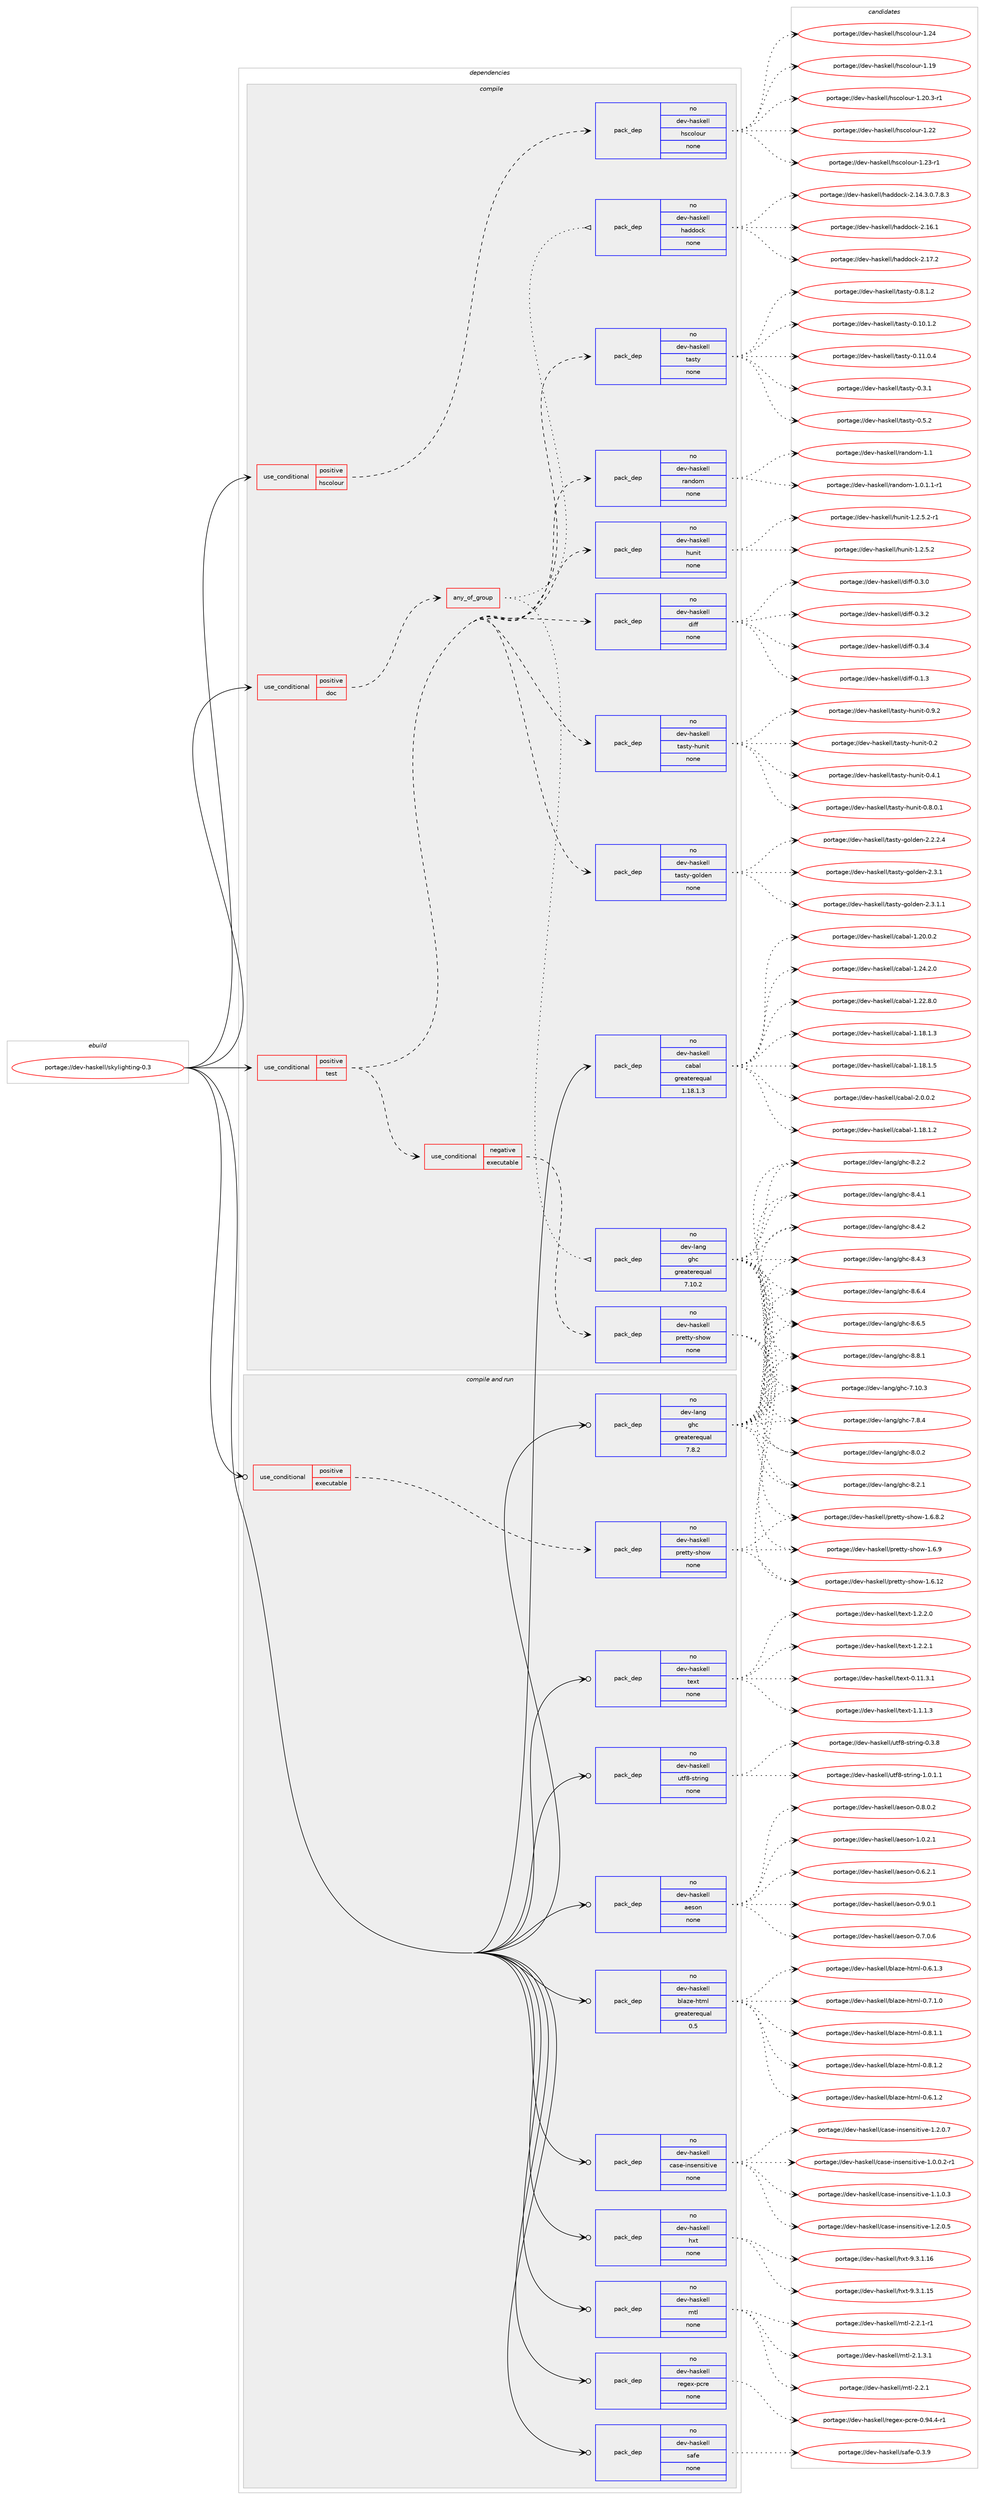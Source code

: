 digraph prolog {

# *************
# Graph options
# *************

newrank=true;
concentrate=true;
compound=true;
graph [rankdir=LR,fontname=Helvetica,fontsize=10,ranksep=1.5];#, ranksep=2.5, nodesep=0.2];
edge  [arrowhead=vee];
node  [fontname=Helvetica,fontsize=10];

# **********
# The ebuild
# **********

subgraph cluster_leftcol {
color=gray;
rank=same;
label=<<i>ebuild</i>>;
id [label="portage://dev-haskell/skylighting-0.3", color=red, width=4, href="../dev-haskell/skylighting-0.3.svg"];
}

# ****************
# The dependencies
# ****************

subgraph cluster_midcol {
color=gray;
label=<<i>dependencies</i>>;
subgraph cluster_compile {
fillcolor="#eeeeee";
style=filled;
label=<<i>compile</i>>;
subgraph cond16999 {
dependency79174 [label=<<TABLE BORDER="0" CELLBORDER="1" CELLSPACING="0" CELLPADDING="4"><TR><TD ROWSPAN="3" CELLPADDING="10">use_conditional</TD></TR><TR><TD>positive</TD></TR><TR><TD>doc</TD></TR></TABLE>>, shape=none, color=red];
subgraph any2315 {
dependency79175 [label=<<TABLE BORDER="0" CELLBORDER="1" CELLSPACING="0" CELLPADDING="4"><TR><TD CELLPADDING="10">any_of_group</TD></TR></TABLE>>, shape=none, color=red];subgraph pack59803 {
dependency79176 [label=<<TABLE BORDER="0" CELLBORDER="1" CELLSPACING="0" CELLPADDING="4" WIDTH="220"><TR><TD ROWSPAN="6" CELLPADDING="30">pack_dep</TD></TR><TR><TD WIDTH="110">no</TD></TR><TR><TD>dev-haskell</TD></TR><TR><TD>haddock</TD></TR><TR><TD>none</TD></TR><TR><TD></TD></TR></TABLE>>, shape=none, color=blue];
}
dependency79175:e -> dependency79176:w [weight=20,style="dotted",arrowhead="oinv"];
subgraph pack59804 {
dependency79177 [label=<<TABLE BORDER="0" CELLBORDER="1" CELLSPACING="0" CELLPADDING="4" WIDTH="220"><TR><TD ROWSPAN="6" CELLPADDING="30">pack_dep</TD></TR><TR><TD WIDTH="110">no</TD></TR><TR><TD>dev-lang</TD></TR><TR><TD>ghc</TD></TR><TR><TD>greaterequal</TD></TR><TR><TD>7.10.2</TD></TR></TABLE>>, shape=none, color=blue];
}
dependency79175:e -> dependency79177:w [weight=20,style="dotted",arrowhead="oinv"];
}
dependency79174:e -> dependency79175:w [weight=20,style="dashed",arrowhead="vee"];
}
id:e -> dependency79174:w [weight=20,style="solid",arrowhead="vee"];
subgraph cond17000 {
dependency79178 [label=<<TABLE BORDER="0" CELLBORDER="1" CELLSPACING="0" CELLPADDING="4"><TR><TD ROWSPAN="3" CELLPADDING="10">use_conditional</TD></TR><TR><TD>positive</TD></TR><TR><TD>hscolour</TD></TR></TABLE>>, shape=none, color=red];
subgraph pack59805 {
dependency79179 [label=<<TABLE BORDER="0" CELLBORDER="1" CELLSPACING="0" CELLPADDING="4" WIDTH="220"><TR><TD ROWSPAN="6" CELLPADDING="30">pack_dep</TD></TR><TR><TD WIDTH="110">no</TD></TR><TR><TD>dev-haskell</TD></TR><TR><TD>hscolour</TD></TR><TR><TD>none</TD></TR><TR><TD></TD></TR></TABLE>>, shape=none, color=blue];
}
dependency79178:e -> dependency79179:w [weight=20,style="dashed",arrowhead="vee"];
}
id:e -> dependency79178:w [weight=20,style="solid",arrowhead="vee"];
subgraph cond17001 {
dependency79180 [label=<<TABLE BORDER="0" CELLBORDER="1" CELLSPACING="0" CELLPADDING="4"><TR><TD ROWSPAN="3" CELLPADDING="10">use_conditional</TD></TR><TR><TD>positive</TD></TR><TR><TD>test</TD></TR></TABLE>>, shape=none, color=red];
subgraph pack59806 {
dependency79181 [label=<<TABLE BORDER="0" CELLBORDER="1" CELLSPACING="0" CELLPADDING="4" WIDTH="220"><TR><TD ROWSPAN="6" CELLPADDING="30">pack_dep</TD></TR><TR><TD WIDTH="110">no</TD></TR><TR><TD>dev-haskell</TD></TR><TR><TD>diff</TD></TR><TR><TD>none</TD></TR><TR><TD></TD></TR></TABLE>>, shape=none, color=blue];
}
dependency79180:e -> dependency79181:w [weight=20,style="dashed",arrowhead="vee"];
subgraph pack59807 {
dependency79182 [label=<<TABLE BORDER="0" CELLBORDER="1" CELLSPACING="0" CELLPADDING="4" WIDTH="220"><TR><TD ROWSPAN="6" CELLPADDING="30">pack_dep</TD></TR><TR><TD WIDTH="110">no</TD></TR><TR><TD>dev-haskell</TD></TR><TR><TD>hunit</TD></TR><TR><TD>none</TD></TR><TR><TD></TD></TR></TABLE>>, shape=none, color=blue];
}
dependency79180:e -> dependency79182:w [weight=20,style="dashed",arrowhead="vee"];
subgraph pack59808 {
dependency79183 [label=<<TABLE BORDER="0" CELLBORDER="1" CELLSPACING="0" CELLPADDING="4" WIDTH="220"><TR><TD ROWSPAN="6" CELLPADDING="30">pack_dep</TD></TR><TR><TD WIDTH="110">no</TD></TR><TR><TD>dev-haskell</TD></TR><TR><TD>random</TD></TR><TR><TD>none</TD></TR><TR><TD></TD></TR></TABLE>>, shape=none, color=blue];
}
dependency79180:e -> dependency79183:w [weight=20,style="dashed",arrowhead="vee"];
subgraph pack59809 {
dependency79184 [label=<<TABLE BORDER="0" CELLBORDER="1" CELLSPACING="0" CELLPADDING="4" WIDTH="220"><TR><TD ROWSPAN="6" CELLPADDING="30">pack_dep</TD></TR><TR><TD WIDTH="110">no</TD></TR><TR><TD>dev-haskell</TD></TR><TR><TD>tasty</TD></TR><TR><TD>none</TD></TR><TR><TD></TD></TR></TABLE>>, shape=none, color=blue];
}
dependency79180:e -> dependency79184:w [weight=20,style="dashed",arrowhead="vee"];
subgraph pack59810 {
dependency79185 [label=<<TABLE BORDER="0" CELLBORDER="1" CELLSPACING="0" CELLPADDING="4" WIDTH="220"><TR><TD ROWSPAN="6" CELLPADDING="30">pack_dep</TD></TR><TR><TD WIDTH="110">no</TD></TR><TR><TD>dev-haskell</TD></TR><TR><TD>tasty-golden</TD></TR><TR><TD>none</TD></TR><TR><TD></TD></TR></TABLE>>, shape=none, color=blue];
}
dependency79180:e -> dependency79185:w [weight=20,style="dashed",arrowhead="vee"];
subgraph pack59811 {
dependency79186 [label=<<TABLE BORDER="0" CELLBORDER="1" CELLSPACING="0" CELLPADDING="4" WIDTH="220"><TR><TD ROWSPAN="6" CELLPADDING="30">pack_dep</TD></TR><TR><TD WIDTH="110">no</TD></TR><TR><TD>dev-haskell</TD></TR><TR><TD>tasty-hunit</TD></TR><TR><TD>none</TD></TR><TR><TD></TD></TR></TABLE>>, shape=none, color=blue];
}
dependency79180:e -> dependency79186:w [weight=20,style="dashed",arrowhead="vee"];
subgraph cond17002 {
dependency79187 [label=<<TABLE BORDER="0" CELLBORDER="1" CELLSPACING="0" CELLPADDING="4"><TR><TD ROWSPAN="3" CELLPADDING="10">use_conditional</TD></TR><TR><TD>negative</TD></TR><TR><TD>executable</TD></TR></TABLE>>, shape=none, color=red];
subgraph pack59812 {
dependency79188 [label=<<TABLE BORDER="0" CELLBORDER="1" CELLSPACING="0" CELLPADDING="4" WIDTH="220"><TR><TD ROWSPAN="6" CELLPADDING="30">pack_dep</TD></TR><TR><TD WIDTH="110">no</TD></TR><TR><TD>dev-haskell</TD></TR><TR><TD>pretty-show</TD></TR><TR><TD>none</TD></TR><TR><TD></TD></TR></TABLE>>, shape=none, color=blue];
}
dependency79187:e -> dependency79188:w [weight=20,style="dashed",arrowhead="vee"];
}
dependency79180:e -> dependency79187:w [weight=20,style="dashed",arrowhead="vee"];
}
id:e -> dependency79180:w [weight=20,style="solid",arrowhead="vee"];
subgraph pack59813 {
dependency79189 [label=<<TABLE BORDER="0" CELLBORDER="1" CELLSPACING="0" CELLPADDING="4" WIDTH="220"><TR><TD ROWSPAN="6" CELLPADDING="30">pack_dep</TD></TR><TR><TD WIDTH="110">no</TD></TR><TR><TD>dev-haskell</TD></TR><TR><TD>cabal</TD></TR><TR><TD>greaterequal</TD></TR><TR><TD>1.18.1.3</TD></TR></TABLE>>, shape=none, color=blue];
}
id:e -> dependency79189:w [weight=20,style="solid",arrowhead="vee"];
}
subgraph cluster_compileandrun {
fillcolor="#eeeeee";
style=filled;
label=<<i>compile and run</i>>;
subgraph cond17003 {
dependency79190 [label=<<TABLE BORDER="0" CELLBORDER="1" CELLSPACING="0" CELLPADDING="4"><TR><TD ROWSPAN="3" CELLPADDING="10">use_conditional</TD></TR><TR><TD>positive</TD></TR><TR><TD>executable</TD></TR></TABLE>>, shape=none, color=red];
subgraph pack59814 {
dependency79191 [label=<<TABLE BORDER="0" CELLBORDER="1" CELLSPACING="0" CELLPADDING="4" WIDTH="220"><TR><TD ROWSPAN="6" CELLPADDING="30">pack_dep</TD></TR><TR><TD WIDTH="110">no</TD></TR><TR><TD>dev-haskell</TD></TR><TR><TD>pretty-show</TD></TR><TR><TD>none</TD></TR><TR><TD></TD></TR></TABLE>>, shape=none, color=blue];
}
dependency79190:e -> dependency79191:w [weight=20,style="dashed",arrowhead="vee"];
}
id:e -> dependency79190:w [weight=20,style="solid",arrowhead="odotvee"];
subgraph pack59815 {
dependency79192 [label=<<TABLE BORDER="0" CELLBORDER="1" CELLSPACING="0" CELLPADDING="4" WIDTH="220"><TR><TD ROWSPAN="6" CELLPADDING="30">pack_dep</TD></TR><TR><TD WIDTH="110">no</TD></TR><TR><TD>dev-haskell</TD></TR><TR><TD>aeson</TD></TR><TR><TD>none</TD></TR><TR><TD></TD></TR></TABLE>>, shape=none, color=blue];
}
id:e -> dependency79192:w [weight=20,style="solid",arrowhead="odotvee"];
subgraph pack59816 {
dependency79193 [label=<<TABLE BORDER="0" CELLBORDER="1" CELLSPACING="0" CELLPADDING="4" WIDTH="220"><TR><TD ROWSPAN="6" CELLPADDING="30">pack_dep</TD></TR><TR><TD WIDTH="110">no</TD></TR><TR><TD>dev-haskell</TD></TR><TR><TD>blaze-html</TD></TR><TR><TD>greaterequal</TD></TR><TR><TD>0.5</TD></TR></TABLE>>, shape=none, color=blue];
}
id:e -> dependency79193:w [weight=20,style="solid",arrowhead="odotvee"];
subgraph pack59817 {
dependency79194 [label=<<TABLE BORDER="0" CELLBORDER="1" CELLSPACING="0" CELLPADDING="4" WIDTH="220"><TR><TD ROWSPAN="6" CELLPADDING="30">pack_dep</TD></TR><TR><TD WIDTH="110">no</TD></TR><TR><TD>dev-haskell</TD></TR><TR><TD>case-insensitive</TD></TR><TR><TD>none</TD></TR><TR><TD></TD></TR></TABLE>>, shape=none, color=blue];
}
id:e -> dependency79194:w [weight=20,style="solid",arrowhead="odotvee"];
subgraph pack59818 {
dependency79195 [label=<<TABLE BORDER="0" CELLBORDER="1" CELLSPACING="0" CELLPADDING="4" WIDTH="220"><TR><TD ROWSPAN="6" CELLPADDING="30">pack_dep</TD></TR><TR><TD WIDTH="110">no</TD></TR><TR><TD>dev-haskell</TD></TR><TR><TD>hxt</TD></TR><TR><TD>none</TD></TR><TR><TD></TD></TR></TABLE>>, shape=none, color=blue];
}
id:e -> dependency79195:w [weight=20,style="solid",arrowhead="odotvee"];
subgraph pack59819 {
dependency79196 [label=<<TABLE BORDER="0" CELLBORDER="1" CELLSPACING="0" CELLPADDING="4" WIDTH="220"><TR><TD ROWSPAN="6" CELLPADDING="30">pack_dep</TD></TR><TR><TD WIDTH="110">no</TD></TR><TR><TD>dev-haskell</TD></TR><TR><TD>mtl</TD></TR><TR><TD>none</TD></TR><TR><TD></TD></TR></TABLE>>, shape=none, color=blue];
}
id:e -> dependency79196:w [weight=20,style="solid",arrowhead="odotvee"];
subgraph pack59820 {
dependency79197 [label=<<TABLE BORDER="0" CELLBORDER="1" CELLSPACING="0" CELLPADDING="4" WIDTH="220"><TR><TD ROWSPAN="6" CELLPADDING="30">pack_dep</TD></TR><TR><TD WIDTH="110">no</TD></TR><TR><TD>dev-haskell</TD></TR><TR><TD>regex-pcre</TD></TR><TR><TD>none</TD></TR><TR><TD></TD></TR></TABLE>>, shape=none, color=blue];
}
id:e -> dependency79197:w [weight=20,style="solid",arrowhead="odotvee"];
subgraph pack59821 {
dependency79198 [label=<<TABLE BORDER="0" CELLBORDER="1" CELLSPACING="0" CELLPADDING="4" WIDTH="220"><TR><TD ROWSPAN="6" CELLPADDING="30">pack_dep</TD></TR><TR><TD WIDTH="110">no</TD></TR><TR><TD>dev-haskell</TD></TR><TR><TD>safe</TD></TR><TR><TD>none</TD></TR><TR><TD></TD></TR></TABLE>>, shape=none, color=blue];
}
id:e -> dependency79198:w [weight=20,style="solid",arrowhead="odotvee"];
subgraph pack59822 {
dependency79199 [label=<<TABLE BORDER="0" CELLBORDER="1" CELLSPACING="0" CELLPADDING="4" WIDTH="220"><TR><TD ROWSPAN="6" CELLPADDING="30">pack_dep</TD></TR><TR><TD WIDTH="110">no</TD></TR><TR><TD>dev-haskell</TD></TR><TR><TD>text</TD></TR><TR><TD>none</TD></TR><TR><TD></TD></TR></TABLE>>, shape=none, color=blue];
}
id:e -> dependency79199:w [weight=20,style="solid",arrowhead="odotvee"];
subgraph pack59823 {
dependency79200 [label=<<TABLE BORDER="0" CELLBORDER="1" CELLSPACING="0" CELLPADDING="4" WIDTH="220"><TR><TD ROWSPAN="6" CELLPADDING="30">pack_dep</TD></TR><TR><TD WIDTH="110">no</TD></TR><TR><TD>dev-haskell</TD></TR><TR><TD>utf8-string</TD></TR><TR><TD>none</TD></TR><TR><TD></TD></TR></TABLE>>, shape=none, color=blue];
}
id:e -> dependency79200:w [weight=20,style="solid",arrowhead="odotvee"];
subgraph pack59824 {
dependency79201 [label=<<TABLE BORDER="0" CELLBORDER="1" CELLSPACING="0" CELLPADDING="4" WIDTH="220"><TR><TD ROWSPAN="6" CELLPADDING="30">pack_dep</TD></TR><TR><TD WIDTH="110">no</TD></TR><TR><TD>dev-lang</TD></TR><TR><TD>ghc</TD></TR><TR><TD>greaterequal</TD></TR><TR><TD>7.8.2</TD></TR></TABLE>>, shape=none, color=blue];
}
id:e -> dependency79201:w [weight=20,style="solid",arrowhead="odotvee"];
}
subgraph cluster_run {
fillcolor="#eeeeee";
style=filled;
label=<<i>run</i>>;
}
}

# **************
# The candidates
# **************

subgraph cluster_choices {
rank=same;
color=gray;
label=<<i>candidates</i>>;

subgraph choice59803 {
color=black;
nodesep=1;
choiceportage1001011184510497115107101108108471049710010011199107455046495246514648465546564651 [label="portage://dev-haskell/haddock-2.14.3.0.7.8.3", color=red, width=4,href="../dev-haskell/haddock-2.14.3.0.7.8.3.svg"];
choiceportage100101118451049711510710110810847104971001001119910745504649544649 [label="portage://dev-haskell/haddock-2.16.1", color=red, width=4,href="../dev-haskell/haddock-2.16.1.svg"];
choiceportage100101118451049711510710110810847104971001001119910745504649554650 [label="portage://dev-haskell/haddock-2.17.2", color=red, width=4,href="../dev-haskell/haddock-2.17.2.svg"];
dependency79176:e -> choiceportage1001011184510497115107101108108471049710010011199107455046495246514648465546564651:w [style=dotted,weight="100"];
dependency79176:e -> choiceportage100101118451049711510710110810847104971001001119910745504649544649:w [style=dotted,weight="100"];
dependency79176:e -> choiceportage100101118451049711510710110810847104971001001119910745504649554650:w [style=dotted,weight="100"];
}
subgraph choice59804 {
color=black;
nodesep=1;
choiceportage1001011184510897110103471031049945554649484651 [label="portage://dev-lang/ghc-7.10.3", color=red, width=4,href="../dev-lang/ghc-7.10.3.svg"];
choiceportage10010111845108971101034710310499455546564652 [label="portage://dev-lang/ghc-7.8.4", color=red, width=4,href="../dev-lang/ghc-7.8.4.svg"];
choiceportage10010111845108971101034710310499455646484650 [label="portage://dev-lang/ghc-8.0.2", color=red, width=4,href="../dev-lang/ghc-8.0.2.svg"];
choiceportage10010111845108971101034710310499455646504649 [label="portage://dev-lang/ghc-8.2.1", color=red, width=4,href="../dev-lang/ghc-8.2.1.svg"];
choiceportage10010111845108971101034710310499455646504650 [label="portage://dev-lang/ghc-8.2.2", color=red, width=4,href="../dev-lang/ghc-8.2.2.svg"];
choiceportage10010111845108971101034710310499455646524649 [label="portage://dev-lang/ghc-8.4.1", color=red, width=4,href="../dev-lang/ghc-8.4.1.svg"];
choiceportage10010111845108971101034710310499455646524650 [label="portage://dev-lang/ghc-8.4.2", color=red, width=4,href="../dev-lang/ghc-8.4.2.svg"];
choiceportage10010111845108971101034710310499455646524651 [label="portage://dev-lang/ghc-8.4.3", color=red, width=4,href="../dev-lang/ghc-8.4.3.svg"];
choiceportage10010111845108971101034710310499455646544652 [label="portage://dev-lang/ghc-8.6.4", color=red, width=4,href="../dev-lang/ghc-8.6.4.svg"];
choiceportage10010111845108971101034710310499455646544653 [label="portage://dev-lang/ghc-8.6.5", color=red, width=4,href="../dev-lang/ghc-8.6.5.svg"];
choiceportage10010111845108971101034710310499455646564649 [label="portage://dev-lang/ghc-8.8.1", color=red, width=4,href="../dev-lang/ghc-8.8.1.svg"];
dependency79177:e -> choiceportage1001011184510897110103471031049945554649484651:w [style=dotted,weight="100"];
dependency79177:e -> choiceportage10010111845108971101034710310499455546564652:w [style=dotted,weight="100"];
dependency79177:e -> choiceportage10010111845108971101034710310499455646484650:w [style=dotted,weight="100"];
dependency79177:e -> choiceportage10010111845108971101034710310499455646504649:w [style=dotted,weight="100"];
dependency79177:e -> choiceportage10010111845108971101034710310499455646504650:w [style=dotted,weight="100"];
dependency79177:e -> choiceportage10010111845108971101034710310499455646524649:w [style=dotted,weight="100"];
dependency79177:e -> choiceportage10010111845108971101034710310499455646524650:w [style=dotted,weight="100"];
dependency79177:e -> choiceportage10010111845108971101034710310499455646524651:w [style=dotted,weight="100"];
dependency79177:e -> choiceportage10010111845108971101034710310499455646544652:w [style=dotted,weight="100"];
dependency79177:e -> choiceportage10010111845108971101034710310499455646544653:w [style=dotted,weight="100"];
dependency79177:e -> choiceportage10010111845108971101034710310499455646564649:w [style=dotted,weight="100"];
}
subgraph choice59805 {
color=black;
nodesep=1;
choiceportage100101118451049711510710110810847104115991111081111171144549464957 [label="portage://dev-haskell/hscolour-1.19", color=red, width=4,href="../dev-haskell/hscolour-1.19.svg"];
choiceportage10010111845104971151071011081084710411599111108111117114454946504846514511449 [label="portage://dev-haskell/hscolour-1.20.3-r1", color=red, width=4,href="../dev-haskell/hscolour-1.20.3-r1.svg"];
choiceportage100101118451049711510710110810847104115991111081111171144549465050 [label="portage://dev-haskell/hscolour-1.22", color=red, width=4,href="../dev-haskell/hscolour-1.22.svg"];
choiceportage1001011184510497115107101108108471041159911110811111711445494650514511449 [label="portage://dev-haskell/hscolour-1.23-r1", color=red, width=4,href="../dev-haskell/hscolour-1.23-r1.svg"];
choiceportage100101118451049711510710110810847104115991111081111171144549465052 [label="portage://dev-haskell/hscolour-1.24", color=red, width=4,href="../dev-haskell/hscolour-1.24.svg"];
dependency79179:e -> choiceportage100101118451049711510710110810847104115991111081111171144549464957:w [style=dotted,weight="100"];
dependency79179:e -> choiceportage10010111845104971151071011081084710411599111108111117114454946504846514511449:w [style=dotted,weight="100"];
dependency79179:e -> choiceportage100101118451049711510710110810847104115991111081111171144549465050:w [style=dotted,weight="100"];
dependency79179:e -> choiceportage1001011184510497115107101108108471041159911110811111711445494650514511449:w [style=dotted,weight="100"];
dependency79179:e -> choiceportage100101118451049711510710110810847104115991111081111171144549465052:w [style=dotted,weight="100"];
}
subgraph choice59806 {
color=black;
nodesep=1;
choiceportage100101118451049711510710110810847100105102102454846494651 [label="portage://dev-haskell/diff-0.1.3", color=red, width=4,href="../dev-haskell/diff-0.1.3.svg"];
choiceportage100101118451049711510710110810847100105102102454846514648 [label="portage://dev-haskell/diff-0.3.0", color=red, width=4,href="../dev-haskell/diff-0.3.0.svg"];
choiceportage100101118451049711510710110810847100105102102454846514650 [label="portage://dev-haskell/diff-0.3.2", color=red, width=4,href="../dev-haskell/diff-0.3.2.svg"];
choiceportage100101118451049711510710110810847100105102102454846514652 [label="portage://dev-haskell/diff-0.3.4", color=red, width=4,href="../dev-haskell/diff-0.3.4.svg"];
dependency79181:e -> choiceportage100101118451049711510710110810847100105102102454846494651:w [style=dotted,weight="100"];
dependency79181:e -> choiceportage100101118451049711510710110810847100105102102454846514648:w [style=dotted,weight="100"];
dependency79181:e -> choiceportage100101118451049711510710110810847100105102102454846514650:w [style=dotted,weight="100"];
dependency79181:e -> choiceportage100101118451049711510710110810847100105102102454846514652:w [style=dotted,weight="100"];
}
subgraph choice59807 {
color=black;
nodesep=1;
choiceportage1001011184510497115107101108108471041171101051164549465046534650 [label="portage://dev-haskell/hunit-1.2.5.2", color=red, width=4,href="../dev-haskell/hunit-1.2.5.2.svg"];
choiceportage10010111845104971151071011081084710411711010511645494650465346504511449 [label="portage://dev-haskell/hunit-1.2.5.2-r1", color=red, width=4,href="../dev-haskell/hunit-1.2.5.2-r1.svg"];
dependency79182:e -> choiceportage1001011184510497115107101108108471041171101051164549465046534650:w [style=dotted,weight="100"];
dependency79182:e -> choiceportage10010111845104971151071011081084710411711010511645494650465346504511449:w [style=dotted,weight="100"];
}
subgraph choice59808 {
color=black;
nodesep=1;
choiceportage1001011184510497115107101108108471149711010011110945494648464946494511449 [label="portage://dev-haskell/random-1.0.1.1-r1", color=red, width=4,href="../dev-haskell/random-1.0.1.1-r1.svg"];
choiceportage1001011184510497115107101108108471149711010011110945494649 [label="portage://dev-haskell/random-1.1", color=red, width=4,href="../dev-haskell/random-1.1.svg"];
dependency79183:e -> choiceportage1001011184510497115107101108108471149711010011110945494648464946494511449:w [style=dotted,weight="100"];
dependency79183:e -> choiceportage1001011184510497115107101108108471149711010011110945494649:w [style=dotted,weight="100"];
}
subgraph choice59809 {
color=black;
nodesep=1;
choiceportage10010111845104971151071011081084711697115116121454846494846494650 [label="portage://dev-haskell/tasty-0.10.1.2", color=red, width=4,href="../dev-haskell/tasty-0.10.1.2.svg"];
choiceportage10010111845104971151071011081084711697115116121454846494946484652 [label="portage://dev-haskell/tasty-0.11.0.4", color=red, width=4,href="../dev-haskell/tasty-0.11.0.4.svg"];
choiceportage10010111845104971151071011081084711697115116121454846514649 [label="portage://dev-haskell/tasty-0.3.1", color=red, width=4,href="../dev-haskell/tasty-0.3.1.svg"];
choiceportage10010111845104971151071011081084711697115116121454846534650 [label="portage://dev-haskell/tasty-0.5.2", color=red, width=4,href="../dev-haskell/tasty-0.5.2.svg"];
choiceportage100101118451049711510710110810847116971151161214548465646494650 [label="portage://dev-haskell/tasty-0.8.1.2", color=red, width=4,href="../dev-haskell/tasty-0.8.1.2.svg"];
dependency79184:e -> choiceportage10010111845104971151071011081084711697115116121454846494846494650:w [style=dotted,weight="100"];
dependency79184:e -> choiceportage10010111845104971151071011081084711697115116121454846494946484652:w [style=dotted,weight="100"];
dependency79184:e -> choiceportage10010111845104971151071011081084711697115116121454846514649:w [style=dotted,weight="100"];
dependency79184:e -> choiceportage10010111845104971151071011081084711697115116121454846534650:w [style=dotted,weight="100"];
dependency79184:e -> choiceportage100101118451049711510710110810847116971151161214548465646494650:w [style=dotted,weight="100"];
}
subgraph choice59810 {
color=black;
nodesep=1;
choiceportage10010111845104971151071011081084711697115116121451031111081001011104550465046504652 [label="portage://dev-haskell/tasty-golden-2.2.2.4", color=red, width=4,href="../dev-haskell/tasty-golden-2.2.2.4.svg"];
choiceportage1001011184510497115107101108108471169711511612145103111108100101110455046514649 [label="portage://dev-haskell/tasty-golden-2.3.1", color=red, width=4,href="../dev-haskell/tasty-golden-2.3.1.svg"];
choiceportage10010111845104971151071011081084711697115116121451031111081001011104550465146494649 [label="portage://dev-haskell/tasty-golden-2.3.1.1", color=red, width=4,href="../dev-haskell/tasty-golden-2.3.1.1.svg"];
dependency79185:e -> choiceportage10010111845104971151071011081084711697115116121451031111081001011104550465046504652:w [style=dotted,weight="100"];
dependency79185:e -> choiceportage1001011184510497115107101108108471169711511612145103111108100101110455046514649:w [style=dotted,weight="100"];
dependency79185:e -> choiceportage10010111845104971151071011081084711697115116121451031111081001011104550465146494649:w [style=dotted,weight="100"];
}
subgraph choice59811 {
color=black;
nodesep=1;
choiceportage100101118451049711510710110810847116971151161214510411711010511645484650 [label="portage://dev-haskell/tasty-hunit-0.2", color=red, width=4,href="../dev-haskell/tasty-hunit-0.2.svg"];
choiceportage1001011184510497115107101108108471169711511612145104117110105116454846524649 [label="portage://dev-haskell/tasty-hunit-0.4.1", color=red, width=4,href="../dev-haskell/tasty-hunit-0.4.1.svg"];
choiceportage10010111845104971151071011081084711697115116121451041171101051164548465646484649 [label="portage://dev-haskell/tasty-hunit-0.8.0.1", color=red, width=4,href="../dev-haskell/tasty-hunit-0.8.0.1.svg"];
choiceportage1001011184510497115107101108108471169711511612145104117110105116454846574650 [label="portage://dev-haskell/tasty-hunit-0.9.2", color=red, width=4,href="../dev-haskell/tasty-hunit-0.9.2.svg"];
dependency79186:e -> choiceportage100101118451049711510710110810847116971151161214510411711010511645484650:w [style=dotted,weight="100"];
dependency79186:e -> choiceportage1001011184510497115107101108108471169711511612145104117110105116454846524649:w [style=dotted,weight="100"];
dependency79186:e -> choiceportage10010111845104971151071011081084711697115116121451041171101051164548465646484649:w [style=dotted,weight="100"];
dependency79186:e -> choiceportage1001011184510497115107101108108471169711511612145104117110105116454846574650:w [style=dotted,weight="100"];
}
subgraph choice59812 {
color=black;
nodesep=1;
choiceportage1001011184510497115107101108108471121141011161161214511510411111945494654464950 [label="portage://dev-haskell/pretty-show-1.6.12", color=red, width=4,href="../dev-haskell/pretty-show-1.6.12.svg"];
choiceportage100101118451049711510710110810847112114101116116121451151041111194549465446564650 [label="portage://dev-haskell/pretty-show-1.6.8.2", color=red, width=4,href="../dev-haskell/pretty-show-1.6.8.2.svg"];
choiceportage10010111845104971151071011081084711211410111611612145115104111119454946544657 [label="portage://dev-haskell/pretty-show-1.6.9", color=red, width=4,href="../dev-haskell/pretty-show-1.6.9.svg"];
dependency79188:e -> choiceportage1001011184510497115107101108108471121141011161161214511510411111945494654464950:w [style=dotted,weight="100"];
dependency79188:e -> choiceportage100101118451049711510710110810847112114101116116121451151041111194549465446564650:w [style=dotted,weight="100"];
dependency79188:e -> choiceportage10010111845104971151071011081084711211410111611612145115104111119454946544657:w [style=dotted,weight="100"];
}
subgraph choice59813 {
color=black;
nodesep=1;
choiceportage10010111845104971151071011081084799979897108454946495646494650 [label="portage://dev-haskell/cabal-1.18.1.2", color=red, width=4,href="../dev-haskell/cabal-1.18.1.2.svg"];
choiceportage10010111845104971151071011081084799979897108454946495646494651 [label="portage://dev-haskell/cabal-1.18.1.3", color=red, width=4,href="../dev-haskell/cabal-1.18.1.3.svg"];
choiceportage10010111845104971151071011081084799979897108454946495646494653 [label="portage://dev-haskell/cabal-1.18.1.5", color=red, width=4,href="../dev-haskell/cabal-1.18.1.5.svg"];
choiceportage10010111845104971151071011081084799979897108454946504846484650 [label="portage://dev-haskell/cabal-1.20.0.2", color=red, width=4,href="../dev-haskell/cabal-1.20.0.2.svg"];
choiceportage10010111845104971151071011081084799979897108454946505046564648 [label="portage://dev-haskell/cabal-1.22.8.0", color=red, width=4,href="../dev-haskell/cabal-1.22.8.0.svg"];
choiceportage10010111845104971151071011081084799979897108454946505246504648 [label="portage://dev-haskell/cabal-1.24.2.0", color=red, width=4,href="../dev-haskell/cabal-1.24.2.0.svg"];
choiceportage100101118451049711510710110810847999798971084550464846484650 [label="portage://dev-haskell/cabal-2.0.0.2", color=red, width=4,href="../dev-haskell/cabal-2.0.0.2.svg"];
dependency79189:e -> choiceportage10010111845104971151071011081084799979897108454946495646494650:w [style=dotted,weight="100"];
dependency79189:e -> choiceportage10010111845104971151071011081084799979897108454946495646494651:w [style=dotted,weight="100"];
dependency79189:e -> choiceportage10010111845104971151071011081084799979897108454946495646494653:w [style=dotted,weight="100"];
dependency79189:e -> choiceportage10010111845104971151071011081084799979897108454946504846484650:w [style=dotted,weight="100"];
dependency79189:e -> choiceportage10010111845104971151071011081084799979897108454946505046564648:w [style=dotted,weight="100"];
dependency79189:e -> choiceportage10010111845104971151071011081084799979897108454946505246504648:w [style=dotted,weight="100"];
dependency79189:e -> choiceportage100101118451049711510710110810847999798971084550464846484650:w [style=dotted,weight="100"];
}
subgraph choice59814 {
color=black;
nodesep=1;
choiceportage1001011184510497115107101108108471121141011161161214511510411111945494654464950 [label="portage://dev-haskell/pretty-show-1.6.12", color=red, width=4,href="../dev-haskell/pretty-show-1.6.12.svg"];
choiceportage100101118451049711510710110810847112114101116116121451151041111194549465446564650 [label="portage://dev-haskell/pretty-show-1.6.8.2", color=red, width=4,href="../dev-haskell/pretty-show-1.6.8.2.svg"];
choiceportage10010111845104971151071011081084711211410111611612145115104111119454946544657 [label="portage://dev-haskell/pretty-show-1.6.9", color=red, width=4,href="../dev-haskell/pretty-show-1.6.9.svg"];
dependency79191:e -> choiceportage1001011184510497115107101108108471121141011161161214511510411111945494654464950:w [style=dotted,weight="100"];
dependency79191:e -> choiceportage100101118451049711510710110810847112114101116116121451151041111194549465446564650:w [style=dotted,weight="100"];
dependency79191:e -> choiceportage10010111845104971151071011081084711211410111611612145115104111119454946544657:w [style=dotted,weight="100"];
}
subgraph choice59815 {
color=black;
nodesep=1;
choiceportage100101118451049711510710110810847971011151111104548465446504649 [label="portage://dev-haskell/aeson-0.6.2.1", color=red, width=4,href="../dev-haskell/aeson-0.6.2.1.svg"];
choiceportage100101118451049711510710110810847971011151111104548465546484654 [label="portage://dev-haskell/aeson-0.7.0.6", color=red, width=4,href="../dev-haskell/aeson-0.7.0.6.svg"];
choiceportage100101118451049711510710110810847971011151111104548465646484650 [label="portage://dev-haskell/aeson-0.8.0.2", color=red, width=4,href="../dev-haskell/aeson-0.8.0.2.svg"];
choiceportage100101118451049711510710110810847971011151111104548465746484649 [label="portage://dev-haskell/aeson-0.9.0.1", color=red, width=4,href="../dev-haskell/aeson-0.9.0.1.svg"];
choiceportage100101118451049711510710110810847971011151111104549464846504649 [label="portage://dev-haskell/aeson-1.0.2.1", color=red, width=4,href="../dev-haskell/aeson-1.0.2.1.svg"];
dependency79192:e -> choiceportage100101118451049711510710110810847971011151111104548465446504649:w [style=dotted,weight="100"];
dependency79192:e -> choiceportage100101118451049711510710110810847971011151111104548465546484654:w [style=dotted,weight="100"];
dependency79192:e -> choiceportage100101118451049711510710110810847971011151111104548465646484650:w [style=dotted,weight="100"];
dependency79192:e -> choiceportage100101118451049711510710110810847971011151111104548465746484649:w [style=dotted,weight="100"];
dependency79192:e -> choiceportage100101118451049711510710110810847971011151111104549464846504649:w [style=dotted,weight="100"];
}
subgraph choice59816 {
color=black;
nodesep=1;
choiceportage1001011184510497115107101108108479810897122101451041161091084548465446494650 [label="portage://dev-haskell/blaze-html-0.6.1.2", color=red, width=4,href="../dev-haskell/blaze-html-0.6.1.2.svg"];
choiceportage1001011184510497115107101108108479810897122101451041161091084548465446494651 [label="portage://dev-haskell/blaze-html-0.6.1.3", color=red, width=4,href="../dev-haskell/blaze-html-0.6.1.3.svg"];
choiceportage1001011184510497115107101108108479810897122101451041161091084548465546494648 [label="portage://dev-haskell/blaze-html-0.7.1.0", color=red, width=4,href="../dev-haskell/blaze-html-0.7.1.0.svg"];
choiceportage1001011184510497115107101108108479810897122101451041161091084548465646494649 [label="portage://dev-haskell/blaze-html-0.8.1.1", color=red, width=4,href="../dev-haskell/blaze-html-0.8.1.1.svg"];
choiceportage1001011184510497115107101108108479810897122101451041161091084548465646494650 [label="portage://dev-haskell/blaze-html-0.8.1.2", color=red, width=4,href="../dev-haskell/blaze-html-0.8.1.2.svg"];
dependency79193:e -> choiceportage1001011184510497115107101108108479810897122101451041161091084548465446494650:w [style=dotted,weight="100"];
dependency79193:e -> choiceportage1001011184510497115107101108108479810897122101451041161091084548465446494651:w [style=dotted,weight="100"];
dependency79193:e -> choiceportage1001011184510497115107101108108479810897122101451041161091084548465546494648:w [style=dotted,weight="100"];
dependency79193:e -> choiceportage1001011184510497115107101108108479810897122101451041161091084548465646494649:w [style=dotted,weight="100"];
dependency79193:e -> choiceportage1001011184510497115107101108108479810897122101451041161091084548465646494650:w [style=dotted,weight="100"];
}
subgraph choice59817 {
color=black;
nodesep=1;
choiceportage10010111845104971151071011081084799971151014510511011510111011510511610511810145494648464846504511449 [label="portage://dev-haskell/case-insensitive-1.0.0.2-r1", color=red, width=4,href="../dev-haskell/case-insensitive-1.0.0.2-r1.svg"];
choiceportage1001011184510497115107101108108479997115101451051101151011101151051161051181014549464946484651 [label="portage://dev-haskell/case-insensitive-1.1.0.3", color=red, width=4,href="../dev-haskell/case-insensitive-1.1.0.3.svg"];
choiceportage1001011184510497115107101108108479997115101451051101151011101151051161051181014549465046484653 [label="portage://dev-haskell/case-insensitive-1.2.0.5", color=red, width=4,href="../dev-haskell/case-insensitive-1.2.0.5.svg"];
choiceportage1001011184510497115107101108108479997115101451051101151011101151051161051181014549465046484655 [label="portage://dev-haskell/case-insensitive-1.2.0.7", color=red, width=4,href="../dev-haskell/case-insensitive-1.2.0.7.svg"];
dependency79194:e -> choiceportage10010111845104971151071011081084799971151014510511011510111011510511610511810145494648464846504511449:w [style=dotted,weight="100"];
dependency79194:e -> choiceportage1001011184510497115107101108108479997115101451051101151011101151051161051181014549464946484651:w [style=dotted,weight="100"];
dependency79194:e -> choiceportage1001011184510497115107101108108479997115101451051101151011101151051161051181014549465046484653:w [style=dotted,weight="100"];
dependency79194:e -> choiceportage1001011184510497115107101108108479997115101451051101151011101151051161051181014549465046484655:w [style=dotted,weight="100"];
}
subgraph choice59818 {
color=black;
nodesep=1;
choiceportage100101118451049711510710110810847104120116455746514649464953 [label="portage://dev-haskell/hxt-9.3.1.15", color=red, width=4,href="../dev-haskell/hxt-9.3.1.15.svg"];
choiceportage100101118451049711510710110810847104120116455746514649464954 [label="portage://dev-haskell/hxt-9.3.1.16", color=red, width=4,href="../dev-haskell/hxt-9.3.1.16.svg"];
dependency79195:e -> choiceportage100101118451049711510710110810847104120116455746514649464953:w [style=dotted,weight="100"];
dependency79195:e -> choiceportage100101118451049711510710110810847104120116455746514649464954:w [style=dotted,weight="100"];
}
subgraph choice59819 {
color=black;
nodesep=1;
choiceportage1001011184510497115107101108108471091161084550464946514649 [label="portage://dev-haskell/mtl-2.1.3.1", color=red, width=4,href="../dev-haskell/mtl-2.1.3.1.svg"];
choiceportage100101118451049711510710110810847109116108455046504649 [label="portage://dev-haskell/mtl-2.2.1", color=red, width=4,href="../dev-haskell/mtl-2.2.1.svg"];
choiceportage1001011184510497115107101108108471091161084550465046494511449 [label="portage://dev-haskell/mtl-2.2.1-r1", color=red, width=4,href="../dev-haskell/mtl-2.2.1-r1.svg"];
dependency79196:e -> choiceportage1001011184510497115107101108108471091161084550464946514649:w [style=dotted,weight="100"];
dependency79196:e -> choiceportage100101118451049711510710110810847109116108455046504649:w [style=dotted,weight="100"];
dependency79196:e -> choiceportage1001011184510497115107101108108471091161084550465046494511449:w [style=dotted,weight="100"];
}
subgraph choice59820 {
color=black;
nodesep=1;
choiceportage1001011184510497115107101108108471141011031011204511299114101454846575246524511449 [label="portage://dev-haskell/regex-pcre-0.94.4-r1", color=red, width=4,href="../dev-haskell/regex-pcre-0.94.4-r1.svg"];
dependency79197:e -> choiceportage1001011184510497115107101108108471141011031011204511299114101454846575246524511449:w [style=dotted,weight="100"];
}
subgraph choice59821 {
color=black;
nodesep=1;
choiceportage10010111845104971151071011081084711597102101454846514657 [label="portage://dev-haskell/safe-0.3.9", color=red, width=4,href="../dev-haskell/safe-0.3.9.svg"];
dependency79198:e -> choiceportage10010111845104971151071011081084711597102101454846514657:w [style=dotted,weight="100"];
}
subgraph choice59822 {
color=black;
nodesep=1;
choiceportage100101118451049711510710110810847116101120116454846494946514649 [label="portage://dev-haskell/text-0.11.3.1", color=red, width=4,href="../dev-haskell/text-0.11.3.1.svg"];
choiceportage1001011184510497115107101108108471161011201164549464946494651 [label="portage://dev-haskell/text-1.1.1.3", color=red, width=4,href="../dev-haskell/text-1.1.1.3.svg"];
choiceportage1001011184510497115107101108108471161011201164549465046504648 [label="portage://dev-haskell/text-1.2.2.0", color=red, width=4,href="../dev-haskell/text-1.2.2.0.svg"];
choiceportage1001011184510497115107101108108471161011201164549465046504649 [label="portage://dev-haskell/text-1.2.2.1", color=red, width=4,href="../dev-haskell/text-1.2.2.1.svg"];
dependency79199:e -> choiceportage100101118451049711510710110810847116101120116454846494946514649:w [style=dotted,weight="100"];
dependency79199:e -> choiceportage1001011184510497115107101108108471161011201164549464946494651:w [style=dotted,weight="100"];
dependency79199:e -> choiceportage1001011184510497115107101108108471161011201164549465046504648:w [style=dotted,weight="100"];
dependency79199:e -> choiceportage1001011184510497115107101108108471161011201164549465046504649:w [style=dotted,weight="100"];
}
subgraph choice59823 {
color=black;
nodesep=1;
choiceportage1001011184510497115107101108108471171161025645115116114105110103454846514656 [label="portage://dev-haskell/utf8-string-0.3.8", color=red, width=4,href="../dev-haskell/utf8-string-0.3.8.svg"];
choiceportage10010111845104971151071011081084711711610256451151161141051101034549464846494649 [label="portage://dev-haskell/utf8-string-1.0.1.1", color=red, width=4,href="../dev-haskell/utf8-string-1.0.1.1.svg"];
dependency79200:e -> choiceportage1001011184510497115107101108108471171161025645115116114105110103454846514656:w [style=dotted,weight="100"];
dependency79200:e -> choiceportage10010111845104971151071011081084711711610256451151161141051101034549464846494649:w [style=dotted,weight="100"];
}
subgraph choice59824 {
color=black;
nodesep=1;
choiceportage1001011184510897110103471031049945554649484651 [label="portage://dev-lang/ghc-7.10.3", color=red, width=4,href="../dev-lang/ghc-7.10.3.svg"];
choiceportage10010111845108971101034710310499455546564652 [label="portage://dev-lang/ghc-7.8.4", color=red, width=4,href="../dev-lang/ghc-7.8.4.svg"];
choiceportage10010111845108971101034710310499455646484650 [label="portage://dev-lang/ghc-8.0.2", color=red, width=4,href="../dev-lang/ghc-8.0.2.svg"];
choiceportage10010111845108971101034710310499455646504649 [label="portage://dev-lang/ghc-8.2.1", color=red, width=4,href="../dev-lang/ghc-8.2.1.svg"];
choiceportage10010111845108971101034710310499455646504650 [label="portage://dev-lang/ghc-8.2.2", color=red, width=4,href="../dev-lang/ghc-8.2.2.svg"];
choiceportage10010111845108971101034710310499455646524649 [label="portage://dev-lang/ghc-8.4.1", color=red, width=4,href="../dev-lang/ghc-8.4.1.svg"];
choiceportage10010111845108971101034710310499455646524650 [label="portage://dev-lang/ghc-8.4.2", color=red, width=4,href="../dev-lang/ghc-8.4.2.svg"];
choiceportage10010111845108971101034710310499455646524651 [label="portage://dev-lang/ghc-8.4.3", color=red, width=4,href="../dev-lang/ghc-8.4.3.svg"];
choiceportage10010111845108971101034710310499455646544652 [label="portage://dev-lang/ghc-8.6.4", color=red, width=4,href="../dev-lang/ghc-8.6.4.svg"];
choiceportage10010111845108971101034710310499455646544653 [label="portage://dev-lang/ghc-8.6.5", color=red, width=4,href="../dev-lang/ghc-8.6.5.svg"];
choiceportage10010111845108971101034710310499455646564649 [label="portage://dev-lang/ghc-8.8.1", color=red, width=4,href="../dev-lang/ghc-8.8.1.svg"];
dependency79201:e -> choiceportage1001011184510897110103471031049945554649484651:w [style=dotted,weight="100"];
dependency79201:e -> choiceportage10010111845108971101034710310499455546564652:w [style=dotted,weight="100"];
dependency79201:e -> choiceportage10010111845108971101034710310499455646484650:w [style=dotted,weight="100"];
dependency79201:e -> choiceportage10010111845108971101034710310499455646504649:w [style=dotted,weight="100"];
dependency79201:e -> choiceportage10010111845108971101034710310499455646504650:w [style=dotted,weight="100"];
dependency79201:e -> choiceportage10010111845108971101034710310499455646524649:w [style=dotted,weight="100"];
dependency79201:e -> choiceportage10010111845108971101034710310499455646524650:w [style=dotted,weight="100"];
dependency79201:e -> choiceportage10010111845108971101034710310499455646524651:w [style=dotted,weight="100"];
dependency79201:e -> choiceportage10010111845108971101034710310499455646544652:w [style=dotted,weight="100"];
dependency79201:e -> choiceportage10010111845108971101034710310499455646544653:w [style=dotted,weight="100"];
dependency79201:e -> choiceportage10010111845108971101034710310499455646564649:w [style=dotted,weight="100"];
}
}

}
